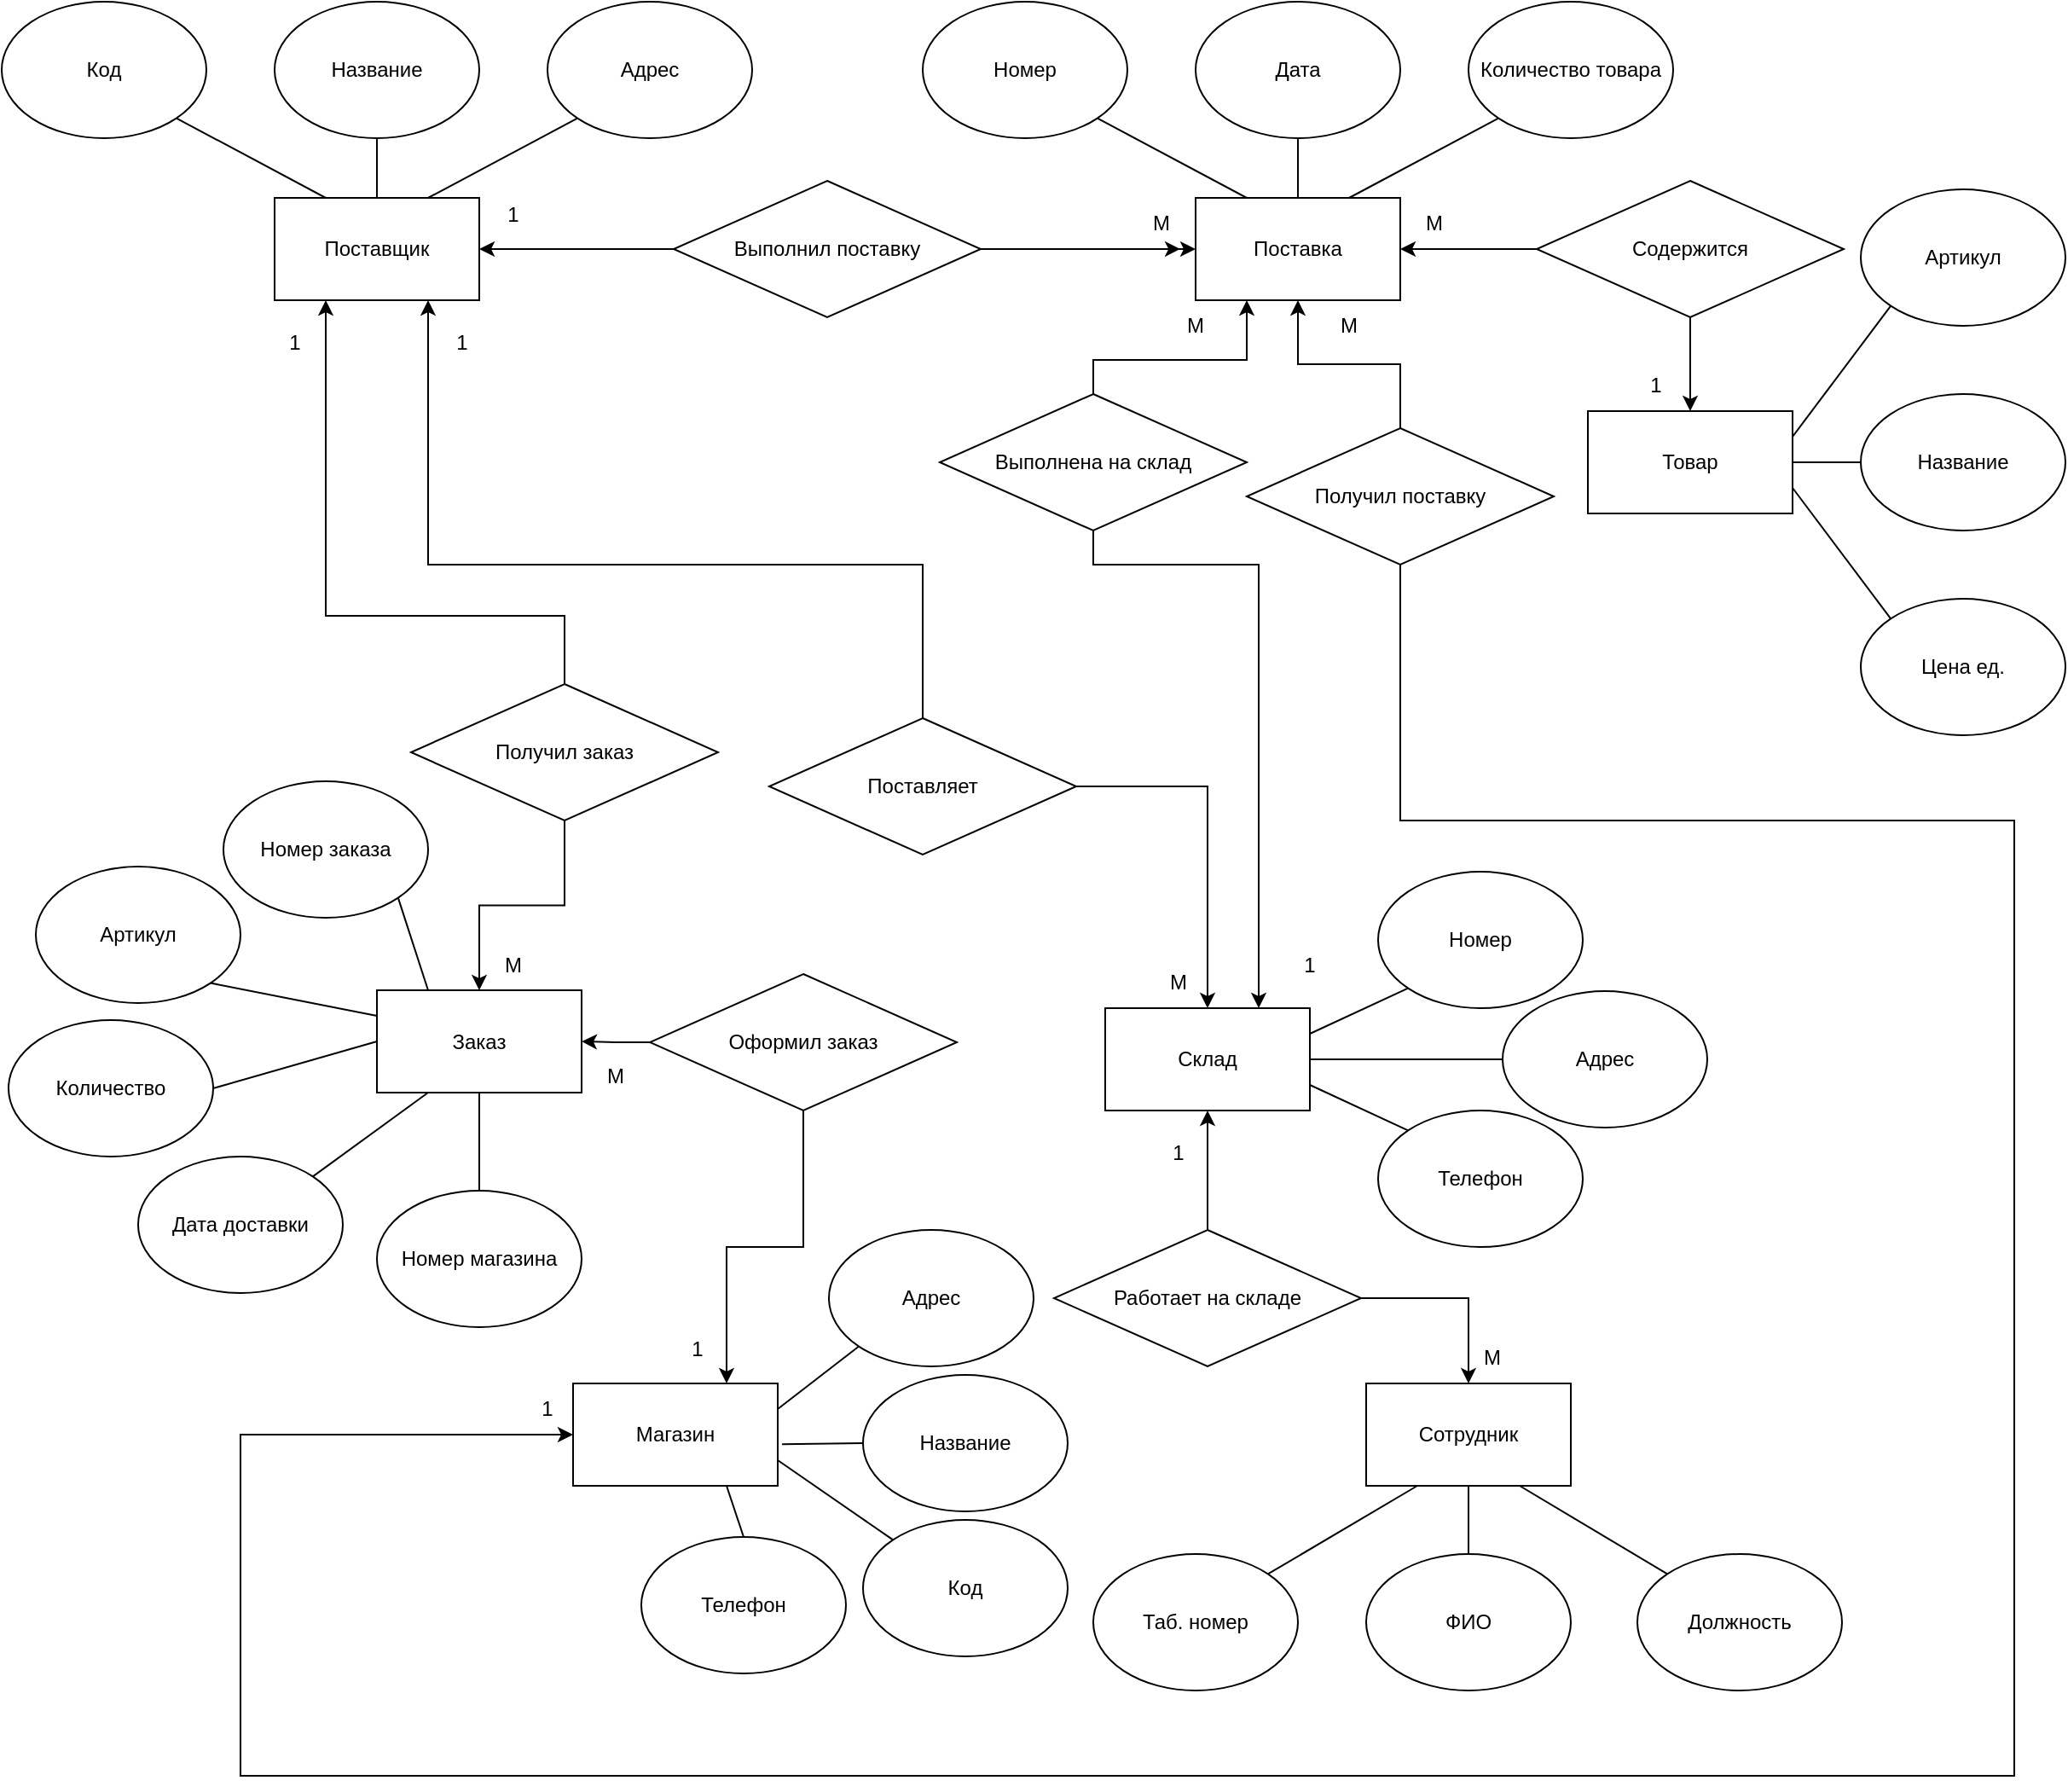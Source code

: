 <mxfile version="15.6.5" type="github">
  <diagram id="pQ924asUckL354suc2qv" name="Page-1">
    <mxGraphModel dx="193" dy="159" grid="1" gridSize="10" guides="1" tooltips="1" connect="1" arrows="1" fold="1" page="1" pageScale="1" pageWidth="1654" pageHeight="1169" math="0" shadow="0">
      <root>
        <mxCell id="0" />
        <mxCell id="1" parent="0" />
        <mxCell id="_1jqZx963ddc79pBxcca-47" style="edgeStyle=orthogonalEdgeStyle;rounded=0;orthogonalLoop=1;jettySize=auto;html=1;entryX=1;entryY=0.5;entryDx=0;entryDy=0;" edge="1" parent="1" source="_1jqZx963ddc79pBxcca-40" target="_1jqZx963ddc79pBxcca-1">
          <mxGeometry relative="1" as="geometry" />
        </mxCell>
        <mxCell id="_1jqZx963ddc79pBxcca-48" style="edgeStyle=orthogonalEdgeStyle;rounded=0;orthogonalLoop=1;jettySize=auto;html=1;entryX=0;entryY=0.5;entryDx=0;entryDy=0;" edge="1" parent="1" source="_1jqZx963ddc79pBxcca-40" target="_1jqZx963ddc79pBxcca-12">
          <mxGeometry relative="1" as="geometry" />
        </mxCell>
        <mxCell id="_1jqZx963ddc79pBxcca-40" value="Выполнил поставку" style="rhombus;whiteSpace=wrap;html=1;" vertex="1" parent="1">
          <mxGeometry x="414" y="195" width="180" height="80" as="geometry" />
        </mxCell>
        <mxCell id="_1jqZx963ddc79pBxcca-56" value="" style="group" vertex="1" connectable="0" parent="1">
          <mxGeometry x="507" y="550" width="320" height="340" as="geometry" />
        </mxCell>
        <mxCell id="_1jqZx963ddc79pBxcca-17" value="Склад" style="rounded=0;whiteSpace=wrap;html=1;" vertex="1" parent="_1jqZx963ddc79pBxcca-56">
          <mxGeometry x="160" y="130" width="120" height="60" as="geometry" />
        </mxCell>
        <mxCell id="_1jqZx963ddc79pBxcca-138" value="Работает на складе" style="rhombus;whiteSpace=wrap;html=1;" vertex="1" parent="_1jqZx963ddc79pBxcca-56">
          <mxGeometry x="130" y="260" width="180" height="80" as="geometry" />
        </mxCell>
        <mxCell id="_1jqZx963ddc79pBxcca-140" style="edgeStyle=orthogonalEdgeStyle;rounded=0;orthogonalLoop=1;jettySize=auto;html=1;entryX=0.5;entryY=1;entryDx=0;entryDy=0;" edge="1" parent="_1jqZx963ddc79pBxcca-56" source="_1jqZx963ddc79pBxcca-138" target="_1jqZx963ddc79pBxcca-17">
          <mxGeometry relative="1" as="geometry" />
        </mxCell>
        <mxCell id="_1jqZx963ddc79pBxcca-158" value="М" style="text;html=1;strokeColor=none;fillColor=none;align=center;verticalAlign=middle;whiteSpace=wrap;rounded=0;shadow=1;" vertex="1" parent="_1jqZx963ddc79pBxcca-56">
          <mxGeometry x="173" y="100" width="60" height="30" as="geometry" />
        </mxCell>
        <mxCell id="_1jqZx963ddc79pBxcca-164" value="1" style="text;html=1;strokeColor=none;fillColor=none;align=center;verticalAlign=middle;whiteSpace=wrap;rounded=0;shadow=1;" vertex="1" parent="_1jqZx963ddc79pBxcca-56">
          <mxGeometry x="250" y="90" width="60" height="30" as="geometry" />
        </mxCell>
        <mxCell id="_1jqZx963ddc79pBxcca-57" value="Поставляет" style="rhombus;whiteSpace=wrap;html=1;" vertex="1" parent="_1jqZx963ddc79pBxcca-56">
          <mxGeometry x="-37" y="-40" width="180" height="80" as="geometry" />
        </mxCell>
        <mxCell id="_1jqZx963ddc79pBxcca-60" style="edgeStyle=orthogonalEdgeStyle;rounded=0;orthogonalLoop=1;jettySize=auto;html=1;entryX=0.5;entryY=0;entryDx=0;entryDy=0;" edge="1" parent="_1jqZx963ddc79pBxcca-56" source="_1jqZx963ddc79pBxcca-57" target="_1jqZx963ddc79pBxcca-17">
          <mxGeometry relative="1" as="geometry" />
        </mxCell>
        <mxCell id="_1jqZx963ddc79pBxcca-169" value="1" style="text;html=1;strokeColor=none;fillColor=none;align=center;verticalAlign=middle;whiteSpace=wrap;rounded=0;shadow=1;" vertex="1" parent="_1jqZx963ddc79pBxcca-56">
          <mxGeometry x="173" y="200" width="60" height="30" as="geometry" />
        </mxCell>
        <mxCell id="_1jqZx963ddc79pBxcca-142" value="Оформил заказ" style="rhombus;whiteSpace=wrap;html=1;" vertex="1" parent="_1jqZx963ddc79pBxcca-56">
          <mxGeometry x="-107" y="110" width="180" height="80" as="geometry" />
        </mxCell>
        <mxCell id="_1jqZx963ddc79pBxcca-147" style="edgeStyle=orthogonalEdgeStyle;rounded=0;orthogonalLoop=1;jettySize=auto;html=1;entryX=0.75;entryY=1;entryDx=0;entryDy=0;exitX=0.5;exitY=0;exitDx=0;exitDy=0;" edge="1" parent="1" source="_1jqZx963ddc79pBxcca-57" target="_1jqZx963ddc79pBxcca-1">
          <mxGeometry relative="1" as="geometry">
            <Array as="points">
              <mxPoint x="560" y="420" />
              <mxPoint x="270" y="420" />
            </Array>
          </mxGeometry>
        </mxCell>
        <mxCell id="_1jqZx963ddc79pBxcca-68" style="edgeStyle=orthogonalEdgeStyle;rounded=0;orthogonalLoop=1;jettySize=auto;html=1;entryX=0.5;entryY=0;entryDx=0;entryDy=0;" edge="1" parent="1" source="_1jqZx963ddc79pBxcca-67" target="_1jqZx963ddc79pBxcca-20">
          <mxGeometry relative="1" as="geometry" />
        </mxCell>
        <mxCell id="_1jqZx963ddc79pBxcca-146" style="edgeStyle=orthogonalEdgeStyle;rounded=0;orthogonalLoop=1;jettySize=auto;html=1;entryX=0.25;entryY=1;entryDx=0;entryDy=0;" edge="1" parent="1" source="_1jqZx963ddc79pBxcca-67" target="_1jqZx963ddc79pBxcca-1">
          <mxGeometry relative="1" as="geometry">
            <Array as="points">
              <mxPoint x="350" y="450" />
              <mxPoint x="210" y="450" />
            </Array>
          </mxGeometry>
        </mxCell>
        <mxCell id="_1jqZx963ddc79pBxcca-67" value="Получил заказ" style="rhombus;whiteSpace=wrap;html=1;" vertex="1" parent="1">
          <mxGeometry x="260" y="490" width="180" height="80" as="geometry" />
        </mxCell>
        <mxCell id="_1jqZx963ddc79pBxcca-70" value="" style="group" vertex="1" connectable="0" parent="1">
          <mxGeometry x="560" y="90" width="440" height="175" as="geometry" />
        </mxCell>
        <mxCell id="_1jqZx963ddc79pBxcca-12" value="Поставка" style="rounded=0;whiteSpace=wrap;html=1;" vertex="1" parent="_1jqZx963ddc79pBxcca-70">
          <mxGeometry x="160" y="115" width="120" height="60" as="geometry" />
        </mxCell>
        <mxCell id="_1jqZx963ddc79pBxcca-13" value="Номер" style="ellipse;whiteSpace=wrap;html=1;" vertex="1" parent="_1jqZx963ddc79pBxcca-70">
          <mxGeometry width="120" height="80" as="geometry" />
        </mxCell>
        <mxCell id="_1jqZx963ddc79pBxcca-14" value="Дата" style="ellipse;whiteSpace=wrap;html=1;" vertex="1" parent="_1jqZx963ddc79pBxcca-70">
          <mxGeometry x="160" width="120" height="80" as="geometry" />
        </mxCell>
        <mxCell id="_1jqZx963ddc79pBxcca-15" value="Количество товара" style="ellipse;whiteSpace=wrap;html=1;" vertex="1" parent="_1jqZx963ddc79pBxcca-70">
          <mxGeometry x="320" width="120" height="80" as="geometry" />
        </mxCell>
        <mxCell id="_1jqZx963ddc79pBxcca-44" value="" style="endArrow=none;html=1;rounded=0;entryX=1;entryY=1;entryDx=0;entryDy=0;exitX=0.25;exitY=0;exitDx=0;exitDy=0;" edge="1" parent="_1jqZx963ddc79pBxcca-70" source="_1jqZx963ddc79pBxcca-12" target="_1jqZx963ddc79pBxcca-13">
          <mxGeometry width="50" height="50" relative="1" as="geometry">
            <mxPoint x="-10" y="200" as="sourcePoint" />
            <mxPoint x="40" y="150" as="targetPoint" />
          </mxGeometry>
        </mxCell>
        <mxCell id="_1jqZx963ddc79pBxcca-45" value="" style="endArrow=none;html=1;rounded=0;entryX=0;entryY=1;entryDx=0;entryDy=0;exitX=0.75;exitY=0;exitDx=0;exitDy=0;" edge="1" parent="_1jqZx963ddc79pBxcca-70" source="_1jqZx963ddc79pBxcca-12" target="_1jqZx963ddc79pBxcca-15">
          <mxGeometry width="50" height="50" relative="1" as="geometry">
            <mxPoint x="240" y="290" as="sourcePoint" />
            <mxPoint x="290" y="240" as="targetPoint" />
          </mxGeometry>
        </mxCell>
        <mxCell id="_1jqZx963ddc79pBxcca-46" value="" style="endArrow=none;html=1;rounded=0;entryX=0.5;entryY=1;entryDx=0;entryDy=0;exitX=0.5;exitY=0;exitDx=0;exitDy=0;" edge="1" parent="_1jqZx963ddc79pBxcca-70" source="_1jqZx963ddc79pBxcca-12" target="_1jqZx963ddc79pBxcca-14">
          <mxGeometry width="50" height="50" relative="1" as="geometry">
            <mxPoint x="110" y="220" as="sourcePoint" />
            <mxPoint x="160" y="170" as="targetPoint" />
          </mxGeometry>
        </mxCell>
        <mxCell id="_1jqZx963ddc79pBxcca-154" value="М" style="text;html=1;strokeColor=none;fillColor=none;align=center;verticalAlign=middle;whiteSpace=wrap;rounded=0;shadow=1;" vertex="1" parent="_1jqZx963ddc79pBxcca-70">
          <mxGeometry x="110" y="115" width="60" height="30" as="geometry" />
        </mxCell>
        <mxCell id="_1jqZx963ddc79pBxcca-162" value="М" style="text;html=1;strokeColor=none;fillColor=none;align=center;verticalAlign=middle;whiteSpace=wrap;rounded=0;shadow=1;" vertex="1" parent="_1jqZx963ddc79pBxcca-70">
          <mxGeometry x="270" y="115" width="60" height="30" as="geometry" />
        </mxCell>
        <mxCell id="_1jqZx963ddc79pBxcca-71" value="" style="group" vertex="1" connectable="0" parent="1">
          <mxGeometry x="20" y="90" width="440" height="175" as="geometry" />
        </mxCell>
        <mxCell id="_1jqZx963ddc79pBxcca-1" value="Поставщик" style="rounded=0;whiteSpace=wrap;html=1;" vertex="1" parent="_1jqZx963ddc79pBxcca-71">
          <mxGeometry x="160" y="115" width="120" height="60" as="geometry" />
        </mxCell>
        <mxCell id="_1jqZx963ddc79pBxcca-2" value="Код" style="ellipse;whiteSpace=wrap;html=1;" vertex="1" parent="_1jqZx963ddc79pBxcca-71">
          <mxGeometry width="120" height="80" as="geometry" />
        </mxCell>
        <mxCell id="_1jqZx963ddc79pBxcca-3" value="Название&lt;span style=&quot;color: rgba(0 , 0 , 0 , 0) ; font-family: monospace ; font-size: 0px&quot;&gt;%3CmxGraphModel%3E%3Croot%3E%3CmxCell%20id%3D%220%22%2F%3E%3CmxCell%20id%3D%221%22%20parent%3D%220%22%2F%3E%3CmxCell%20id%3D%222%22%20value%3D%22%D0%9A%D0%BE%D0%B4%22%20style%3D%22ellipse%3BwhiteSpace%3Dwrap%3Bhtml%3D1%3B%22%20vertex%3D%221%22%20parent%3D%221%22%3E%3CmxGeometry%20x%3D%22120%22%20y%3D%22110%22%20width%3D%22120%22%20height%3D%2280%22%20as%3D%22geometry%22%2F%3E%3C%2FmxCell%3E%3C%2Froot%3E%3C%2FmxGraphModel%3E&lt;/span&gt;" style="ellipse;whiteSpace=wrap;html=1;" vertex="1" parent="_1jqZx963ddc79pBxcca-71">
          <mxGeometry x="160" width="120" height="80" as="geometry" />
        </mxCell>
        <mxCell id="_1jqZx963ddc79pBxcca-4" value="Адрес" style="ellipse;whiteSpace=wrap;html=1;" vertex="1" parent="_1jqZx963ddc79pBxcca-71">
          <mxGeometry x="320" width="120" height="80" as="geometry" />
        </mxCell>
        <mxCell id="_1jqZx963ddc79pBxcca-41" value="" style="endArrow=none;html=1;rounded=0;exitX=1;exitY=1;exitDx=0;exitDy=0;entryX=0.25;entryY=0;entryDx=0;entryDy=0;" edge="1" parent="_1jqZx963ddc79pBxcca-71" source="_1jqZx963ddc79pBxcca-2" target="_1jqZx963ddc79pBxcca-1">
          <mxGeometry width="50" height="50" relative="1" as="geometry">
            <mxPoint x="140" y="220" as="sourcePoint" />
            <mxPoint x="190" y="170" as="targetPoint" />
          </mxGeometry>
        </mxCell>
        <mxCell id="_1jqZx963ddc79pBxcca-42" value="" style="endArrow=none;html=1;rounded=0;entryX=0;entryY=1;entryDx=0;entryDy=0;exitX=0.75;exitY=0;exitDx=0;exitDy=0;" edge="1" parent="_1jqZx963ddc79pBxcca-71" source="_1jqZx963ddc79pBxcca-1" target="_1jqZx963ddc79pBxcca-4">
          <mxGeometry width="50" height="50" relative="1" as="geometry">
            <mxPoint x="280" y="120" as="sourcePoint" />
            <mxPoint x="390" y="210" as="targetPoint" />
          </mxGeometry>
        </mxCell>
        <mxCell id="_1jqZx963ddc79pBxcca-43" value="" style="endArrow=none;html=1;rounded=0;entryX=0.5;entryY=1;entryDx=0;entryDy=0;exitX=0.5;exitY=0;exitDx=0;exitDy=0;" edge="1" parent="_1jqZx963ddc79pBxcca-71" source="_1jqZx963ddc79pBxcca-1" target="_1jqZx963ddc79pBxcca-3">
          <mxGeometry width="50" height="50" relative="1" as="geometry">
            <mxPoint x="150" y="270" as="sourcePoint" />
            <mxPoint x="200" y="220" as="targetPoint" />
          </mxGeometry>
        </mxCell>
        <mxCell id="_1jqZx963ddc79pBxcca-153" value="1" style="text;html=1;strokeColor=none;fillColor=none;align=center;verticalAlign=middle;whiteSpace=wrap;rounded=0;shadow=1;" vertex="1" parent="_1jqZx963ddc79pBxcca-71">
          <mxGeometry x="270" y="110" width="60" height="30" as="geometry" />
        </mxCell>
        <mxCell id="_1jqZx963ddc79pBxcca-76" value="" style="group" vertex="1" connectable="0" parent="1">
          <mxGeometry x="950" y="200" width="280" height="320" as="geometry" />
        </mxCell>
        <mxCell id="_1jqZx963ddc79pBxcca-7" value="Товар" style="rounded=0;whiteSpace=wrap;html=1;" vertex="1" parent="_1jqZx963ddc79pBxcca-76">
          <mxGeometry y="130" width="120" height="60" as="geometry" />
        </mxCell>
        <mxCell id="_1jqZx963ddc79pBxcca-8" value="Артикул" style="ellipse;whiteSpace=wrap;html=1;" vertex="1" parent="_1jqZx963ddc79pBxcca-76">
          <mxGeometry x="160" width="120" height="80" as="geometry" />
        </mxCell>
        <mxCell id="_1jqZx963ddc79pBxcca-9" value="Название" style="ellipse;whiteSpace=wrap;html=1;" vertex="1" parent="_1jqZx963ddc79pBxcca-76">
          <mxGeometry x="160" y="120" width="120" height="80" as="geometry" />
        </mxCell>
        <mxCell id="_1jqZx963ddc79pBxcca-10" value="Цена ед." style="ellipse;whiteSpace=wrap;html=1;" vertex="1" parent="_1jqZx963ddc79pBxcca-76">
          <mxGeometry x="160" y="240" width="120" height="80" as="geometry" />
        </mxCell>
        <mxCell id="_1jqZx963ddc79pBxcca-73" value="" style="endArrow=none;html=1;rounded=0;entryX=0;entryY=1;entryDx=0;entryDy=0;exitX=1;exitY=0.25;exitDx=0;exitDy=0;" edge="1" parent="_1jqZx963ddc79pBxcca-76" source="_1jqZx963ddc79pBxcca-7" target="_1jqZx963ddc79pBxcca-8">
          <mxGeometry width="50" height="50" relative="1" as="geometry">
            <mxPoint x="-60" y="310" as="sourcePoint" />
            <mxPoint x="-10" y="260" as="targetPoint" />
          </mxGeometry>
        </mxCell>
        <mxCell id="_1jqZx963ddc79pBxcca-74" value="" style="endArrow=none;html=1;rounded=0;entryX=0;entryY=0.5;entryDx=0;entryDy=0;exitX=1;exitY=0.5;exitDx=0;exitDy=0;" edge="1" parent="_1jqZx963ddc79pBxcca-76" source="_1jqZx963ddc79pBxcca-7" target="_1jqZx963ddc79pBxcca-9">
          <mxGeometry width="50" height="50" relative="1" as="geometry">
            <mxPoint x="10" y="330" as="sourcePoint" />
            <mxPoint x="60" y="280" as="targetPoint" />
          </mxGeometry>
        </mxCell>
        <mxCell id="_1jqZx963ddc79pBxcca-75" value="" style="endArrow=none;html=1;rounded=0;entryX=0;entryY=0;entryDx=0;entryDy=0;exitX=1;exitY=0.75;exitDx=0;exitDy=0;" edge="1" parent="_1jqZx963ddc79pBxcca-76" source="_1jqZx963ddc79pBxcca-7" target="_1jqZx963ddc79pBxcca-10">
          <mxGeometry width="50" height="50" relative="1" as="geometry">
            <mxPoint x="-80" y="360" as="sourcePoint" />
            <mxPoint x="-30" y="310" as="targetPoint" />
          </mxGeometry>
        </mxCell>
        <mxCell id="_1jqZx963ddc79pBxcca-77" value="Содержится" style="rhombus;whiteSpace=wrap;html=1;" vertex="1" parent="_1jqZx963ddc79pBxcca-76">
          <mxGeometry x="-30" y="-5" width="180" height="80" as="geometry" />
        </mxCell>
        <mxCell id="_1jqZx963ddc79pBxcca-79" style="edgeStyle=orthogonalEdgeStyle;rounded=0;orthogonalLoop=1;jettySize=auto;html=1;entryX=0.5;entryY=0;entryDx=0;entryDy=0;" edge="1" parent="_1jqZx963ddc79pBxcca-76" source="_1jqZx963ddc79pBxcca-77" target="_1jqZx963ddc79pBxcca-7">
          <mxGeometry relative="1" as="geometry" />
        </mxCell>
        <mxCell id="_1jqZx963ddc79pBxcca-163" value="1" style="text;html=1;strokeColor=none;fillColor=none;align=center;verticalAlign=middle;whiteSpace=wrap;rounded=0;shadow=1;" vertex="1" parent="_1jqZx963ddc79pBxcca-76">
          <mxGeometry x="10" y="100" width="60" height="30" as="geometry" />
        </mxCell>
        <mxCell id="_1jqZx963ddc79pBxcca-78" style="edgeStyle=orthogonalEdgeStyle;rounded=0;orthogonalLoop=1;jettySize=auto;html=1;entryX=1;entryY=0.5;entryDx=0;entryDy=0;" edge="1" parent="1" source="_1jqZx963ddc79pBxcca-77" target="_1jqZx963ddc79pBxcca-12">
          <mxGeometry relative="1" as="geometry">
            <mxPoint x="910" y="200" as="targetPoint" />
          </mxGeometry>
        </mxCell>
        <mxCell id="_1jqZx963ddc79pBxcca-81" style="edgeStyle=orthogonalEdgeStyle;rounded=0;orthogonalLoop=1;jettySize=auto;html=1;entryX=0.25;entryY=1;entryDx=0;entryDy=0;" edge="1" parent="1" source="_1jqZx963ddc79pBxcca-80" target="_1jqZx963ddc79pBxcca-12">
          <mxGeometry relative="1" as="geometry">
            <Array as="points">
              <mxPoint x="660" y="300" />
              <mxPoint x="750" y="300" />
            </Array>
          </mxGeometry>
        </mxCell>
        <mxCell id="_1jqZx963ddc79pBxcca-82" style="edgeStyle=orthogonalEdgeStyle;rounded=0;orthogonalLoop=1;jettySize=auto;html=1;entryX=0.75;entryY=0;entryDx=0;entryDy=0;" edge="1" parent="1" source="_1jqZx963ddc79pBxcca-80" target="_1jqZx963ddc79pBxcca-17">
          <mxGeometry relative="1" as="geometry">
            <Array as="points">
              <mxPoint x="660" y="420" />
              <mxPoint x="757" y="420" />
            </Array>
          </mxGeometry>
        </mxCell>
        <mxCell id="_1jqZx963ddc79pBxcca-80" value="Выполнена на склад" style="rhombus;whiteSpace=wrap;html=1;" vertex="1" parent="1">
          <mxGeometry x="570" y="320" width="180" height="80" as="geometry" />
        </mxCell>
        <mxCell id="_1jqZx963ddc79pBxcca-130" value="" style="group" vertex="1" connectable="0" parent="1">
          <mxGeometry x="355" y="810" width="290" height="260" as="geometry" />
        </mxCell>
        <mxCell id="_1jqZx963ddc79pBxcca-18" value="Магазин" style="rounded=0;whiteSpace=wrap;html=1;" vertex="1" parent="_1jqZx963ddc79pBxcca-130">
          <mxGeometry y="90" width="120" height="60" as="geometry" />
        </mxCell>
        <mxCell id="_1jqZx963ddc79pBxcca-31" value="Код" style="ellipse;whiteSpace=wrap;html=1;" vertex="1" parent="_1jqZx963ddc79pBxcca-130">
          <mxGeometry x="170" y="170" width="120" height="80" as="geometry" />
        </mxCell>
        <mxCell id="_1jqZx963ddc79pBxcca-32" value="Название" style="ellipse;whiteSpace=wrap;html=1;" vertex="1" parent="_1jqZx963ddc79pBxcca-130">
          <mxGeometry x="170" y="85" width="120" height="80" as="geometry" />
        </mxCell>
        <mxCell id="_1jqZx963ddc79pBxcca-33" value="Адрес" style="ellipse;whiteSpace=wrap;html=1;" vertex="1" parent="_1jqZx963ddc79pBxcca-130">
          <mxGeometry x="150" width="120" height="80" as="geometry" />
        </mxCell>
        <mxCell id="_1jqZx963ddc79pBxcca-34" value="Телефон" style="ellipse;whiteSpace=wrap;html=1;" vertex="1" parent="_1jqZx963ddc79pBxcca-130">
          <mxGeometry x="40" y="180" width="120" height="80" as="geometry" />
        </mxCell>
        <mxCell id="_1jqZx963ddc79pBxcca-126" value="" style="endArrow=none;html=1;rounded=0;curved=1;entryX=0.75;entryY=1;entryDx=0;entryDy=0;exitX=0.5;exitY=0;exitDx=0;exitDy=0;" edge="1" parent="_1jqZx963ddc79pBxcca-130" source="_1jqZx963ddc79pBxcca-34" target="_1jqZx963ddc79pBxcca-18">
          <mxGeometry width="50" height="50" relative="1" as="geometry">
            <mxPoint x="-130" y="170" as="sourcePoint" />
            <mxPoint x="-80" y="120" as="targetPoint" />
          </mxGeometry>
        </mxCell>
        <mxCell id="_1jqZx963ddc79pBxcca-127" value="" style="endArrow=none;html=1;rounded=0;curved=1;exitX=1;exitY=0.75;exitDx=0;exitDy=0;entryX=0;entryY=0;entryDx=0;entryDy=0;" edge="1" parent="_1jqZx963ddc79pBxcca-130" source="_1jqZx963ddc79pBxcca-18" target="_1jqZx963ddc79pBxcca-31">
          <mxGeometry width="50" height="50" relative="1" as="geometry">
            <mxPoint x="80" y="120" as="sourcePoint" />
            <mxPoint x="130" y="70" as="targetPoint" />
          </mxGeometry>
        </mxCell>
        <mxCell id="_1jqZx963ddc79pBxcca-128" value="" style="endArrow=none;html=1;rounded=0;curved=1;entryX=0;entryY=0.5;entryDx=0;entryDy=0;exitX=1.021;exitY=0.594;exitDx=0;exitDy=0;exitPerimeter=0;" edge="1" parent="_1jqZx963ddc79pBxcca-130" source="_1jqZx963ddc79pBxcca-18" target="_1jqZx963ddc79pBxcca-32">
          <mxGeometry width="50" height="50" relative="1" as="geometry">
            <mxPoint x="-180" y="200" as="sourcePoint" />
            <mxPoint x="-130" y="150" as="targetPoint" />
          </mxGeometry>
        </mxCell>
        <mxCell id="_1jqZx963ddc79pBxcca-129" value="" style="endArrow=none;html=1;rounded=0;curved=1;entryX=0;entryY=1;entryDx=0;entryDy=0;exitX=1;exitY=0.25;exitDx=0;exitDy=0;" edge="1" parent="_1jqZx963ddc79pBxcca-130" source="_1jqZx963ddc79pBxcca-18" target="_1jqZx963ddc79pBxcca-33">
          <mxGeometry width="50" height="50" relative="1" as="geometry">
            <mxPoint x="-140" y="210" as="sourcePoint" />
            <mxPoint x="-90" y="160" as="targetPoint" />
          </mxGeometry>
        </mxCell>
        <mxCell id="_1jqZx963ddc79pBxcca-172" value="1" style="text;html=1;strokeColor=none;fillColor=none;align=center;verticalAlign=middle;whiteSpace=wrap;rounded=0;shadow=1;" vertex="1" parent="_1jqZx963ddc79pBxcca-130">
          <mxGeometry x="43" y="55" width="60" height="30" as="geometry" />
        </mxCell>
        <mxCell id="_1jqZx963ddc79pBxcca-132" style="edgeStyle=orthogonalEdgeStyle;rounded=0;orthogonalLoop=1;jettySize=auto;html=1;entryX=0.5;entryY=1;entryDx=0;entryDy=0;" edge="1" parent="1" source="_1jqZx963ddc79pBxcca-131" target="_1jqZx963ddc79pBxcca-12">
          <mxGeometry relative="1" as="geometry" />
        </mxCell>
        <mxCell id="_1jqZx963ddc79pBxcca-151" style="edgeStyle=orthogonalEdgeStyle;rounded=0;orthogonalLoop=1;jettySize=auto;html=1;entryX=0;entryY=0.5;entryDx=0;entryDy=0;exitX=0.5;exitY=1;exitDx=0;exitDy=0;" edge="1" parent="1" source="_1jqZx963ddc79pBxcca-131" target="_1jqZx963ddc79pBxcca-18">
          <mxGeometry relative="1" as="geometry">
            <Array as="points">
              <mxPoint x="840" y="570" />
              <mxPoint x="1200" y="570" />
              <mxPoint x="1200" y="1130" />
              <mxPoint x="160" y="1130" />
              <mxPoint x="160" y="930" />
            </Array>
          </mxGeometry>
        </mxCell>
        <mxCell id="_1jqZx963ddc79pBxcca-131" value="Получил поставку" style="rhombus;whiteSpace=wrap;html=1;" vertex="1" parent="1">
          <mxGeometry x="750" y="340" width="180" height="80" as="geometry" />
        </mxCell>
        <mxCell id="_1jqZx963ddc79pBxcca-137" value="" style="group" vertex="1" connectable="0" parent="1">
          <mxGeometry x="660" y="900" width="439" height="180" as="geometry" />
        </mxCell>
        <mxCell id="_1jqZx963ddc79pBxcca-19" value="Сотрудник" style="rounded=0;whiteSpace=wrap;html=1;" vertex="1" parent="_1jqZx963ddc79pBxcca-137">
          <mxGeometry x="160" width="120" height="60" as="geometry" />
        </mxCell>
        <mxCell id="_1jqZx963ddc79pBxcca-27" value="Таб. номер" style="ellipse;whiteSpace=wrap;html=1;" vertex="1" parent="_1jqZx963ddc79pBxcca-137">
          <mxGeometry y="100" width="120" height="80" as="geometry" />
        </mxCell>
        <mxCell id="_1jqZx963ddc79pBxcca-28" value="ФИО" style="ellipse;whiteSpace=wrap;html=1;" vertex="1" parent="_1jqZx963ddc79pBxcca-137">
          <mxGeometry x="160" y="100" width="120" height="80" as="geometry" />
        </mxCell>
        <mxCell id="_1jqZx963ddc79pBxcca-29" value="Должность" style="ellipse;whiteSpace=wrap;html=1;" vertex="1" parent="_1jqZx963ddc79pBxcca-137">
          <mxGeometry x="319" y="100" width="120" height="80" as="geometry" />
        </mxCell>
        <mxCell id="_1jqZx963ddc79pBxcca-134" value="" style="endArrow=none;html=1;rounded=0;entryX=0.25;entryY=1;entryDx=0;entryDy=0;exitX=1;exitY=0;exitDx=0;exitDy=0;" edge="1" parent="_1jqZx963ddc79pBxcca-137" source="_1jqZx963ddc79pBxcca-27" target="_1jqZx963ddc79pBxcca-19">
          <mxGeometry width="50" height="50" relative="1" as="geometry">
            <mxPoint x="40" y="50" as="sourcePoint" />
            <mxPoint x="90" as="targetPoint" />
          </mxGeometry>
        </mxCell>
        <mxCell id="_1jqZx963ddc79pBxcca-135" value="" style="endArrow=none;html=1;rounded=0;entryX=0.5;entryY=1;entryDx=0;entryDy=0;exitX=0.5;exitY=0;exitDx=0;exitDy=0;" edge="1" parent="_1jqZx963ddc79pBxcca-137" source="_1jqZx963ddc79pBxcca-28" target="_1jqZx963ddc79pBxcca-19">
          <mxGeometry width="50" height="50" relative="1" as="geometry">
            <mxPoint x="90" y="310" as="sourcePoint" />
            <mxPoint x="140" y="260" as="targetPoint" />
          </mxGeometry>
        </mxCell>
        <mxCell id="_1jqZx963ddc79pBxcca-136" value="" style="endArrow=none;html=1;rounded=0;entryX=0.75;entryY=1;entryDx=0;entryDy=0;exitX=0;exitY=0;exitDx=0;exitDy=0;" edge="1" parent="_1jqZx963ddc79pBxcca-137" source="_1jqZx963ddc79pBxcca-29" target="_1jqZx963ddc79pBxcca-19">
          <mxGeometry width="50" height="50" relative="1" as="geometry">
            <mxPoint x="220" y="290" as="sourcePoint" />
            <mxPoint x="270" y="240" as="targetPoint" />
          </mxGeometry>
        </mxCell>
        <mxCell id="_1jqZx963ddc79pBxcca-141" style="edgeStyle=orthogonalEdgeStyle;rounded=0;orthogonalLoop=1;jettySize=auto;html=1;entryX=0.5;entryY=0;entryDx=0;entryDy=0;" edge="1" parent="1" source="_1jqZx963ddc79pBxcca-138" target="_1jqZx963ddc79pBxcca-19">
          <mxGeometry relative="1" as="geometry" />
        </mxCell>
        <mxCell id="_1jqZx963ddc79pBxcca-148" style="edgeStyle=orthogonalEdgeStyle;rounded=0;orthogonalLoop=1;jettySize=auto;html=1;entryX=1;entryY=0.5;entryDx=0;entryDy=0;" edge="1" parent="1" source="_1jqZx963ddc79pBxcca-142" target="_1jqZx963ddc79pBxcca-20">
          <mxGeometry relative="1" as="geometry" />
        </mxCell>
        <mxCell id="_1jqZx963ddc79pBxcca-149" style="edgeStyle=orthogonalEdgeStyle;rounded=0;orthogonalLoop=1;jettySize=auto;html=1;entryX=0.75;entryY=0;entryDx=0;entryDy=0;" edge="1" parent="1" source="_1jqZx963ddc79pBxcca-142" target="_1jqZx963ddc79pBxcca-18">
          <mxGeometry relative="1" as="geometry" />
        </mxCell>
        <mxCell id="_1jqZx963ddc79pBxcca-145" value="" style="group" vertex="1" connectable="0" parent="1">
          <mxGeometry x="24" y="547" width="336" height="320" as="geometry" />
        </mxCell>
        <mxCell id="_1jqZx963ddc79pBxcca-20" value="Заказ" style="rounded=0;whiteSpace=wrap;html=1;" vertex="1" parent="_1jqZx963ddc79pBxcca-145">
          <mxGeometry x="216" y="122.5" width="120" height="60" as="geometry" />
        </mxCell>
        <mxCell id="_1jqZx963ddc79pBxcca-21" value="Артикул" style="ellipse;whiteSpace=wrap;html=1;" vertex="1" parent="_1jqZx963ddc79pBxcca-145">
          <mxGeometry x="16" y="50" width="120" height="80" as="geometry" />
        </mxCell>
        <mxCell id="_1jqZx963ddc79pBxcca-22" value="Номер заказа" style="ellipse;whiteSpace=wrap;html=1;" vertex="1" parent="_1jqZx963ddc79pBxcca-145">
          <mxGeometry x="126" width="120" height="80" as="geometry" />
        </mxCell>
        <mxCell id="_1jqZx963ddc79pBxcca-23" value="Количество" style="ellipse;whiteSpace=wrap;html=1;" vertex="1" parent="_1jqZx963ddc79pBxcca-145">
          <mxGeometry y="140" width="120" height="80" as="geometry" />
        </mxCell>
        <mxCell id="_1jqZx963ddc79pBxcca-24" value="Номер магазина" style="ellipse;whiteSpace=wrap;html=1;" vertex="1" parent="_1jqZx963ddc79pBxcca-145">
          <mxGeometry x="216" y="240" width="120" height="80" as="geometry" />
        </mxCell>
        <mxCell id="_1jqZx963ddc79pBxcca-25" value="Дата доставки" style="ellipse;whiteSpace=wrap;html=1;" vertex="1" parent="_1jqZx963ddc79pBxcca-145">
          <mxGeometry x="76" y="220" width="120" height="80" as="geometry" />
        </mxCell>
        <mxCell id="_1jqZx963ddc79pBxcca-62" value="" style="endArrow=none;html=1;rounded=0;entryX=1;entryY=1;entryDx=0;entryDy=0;exitX=0;exitY=0.25;exitDx=0;exitDy=0;" edge="1" parent="_1jqZx963ddc79pBxcca-145" source="_1jqZx963ddc79pBxcca-20" target="_1jqZx963ddc79pBxcca-21">
          <mxGeometry x="216" y="-7.5" width="50" height="50" as="geometry">
            <mxPoint x="76" y="302.5" as="sourcePoint" />
            <mxPoint x="126" y="252.5" as="targetPoint" />
          </mxGeometry>
        </mxCell>
        <mxCell id="_1jqZx963ddc79pBxcca-63" value="" style="endArrow=none;html=1;rounded=0;entryX=1;entryY=0.5;entryDx=0;entryDy=0;exitX=0;exitY=0.5;exitDx=0;exitDy=0;" edge="1" parent="_1jqZx963ddc79pBxcca-145" source="_1jqZx963ddc79pBxcca-20" target="_1jqZx963ddc79pBxcca-23">
          <mxGeometry x="216" y="-7.5" width="50" height="50" as="geometry">
            <mxPoint x="-14" y="322.5" as="sourcePoint" />
            <mxPoint x="36" y="272.5" as="targetPoint" />
          </mxGeometry>
        </mxCell>
        <mxCell id="_1jqZx963ddc79pBxcca-64" value="" style="endArrow=none;html=1;rounded=0;entryX=0.5;entryY=0;entryDx=0;entryDy=0;exitX=0.5;exitY=1;exitDx=0;exitDy=0;" edge="1" parent="_1jqZx963ddc79pBxcca-145" source="_1jqZx963ddc79pBxcca-20" target="_1jqZx963ddc79pBxcca-24">
          <mxGeometry x="216" y="-7.5" width="50" height="50" as="geometry">
            <mxPoint x="116" y="292.5" as="sourcePoint" />
            <mxPoint x="166" y="242.5" as="targetPoint" />
          </mxGeometry>
        </mxCell>
        <mxCell id="_1jqZx963ddc79pBxcca-65" value="" style="endArrow=none;html=1;rounded=0;entryX=0.25;entryY=1;entryDx=0;entryDy=0;exitX=1;exitY=0;exitDx=0;exitDy=0;" edge="1" parent="_1jqZx963ddc79pBxcca-145" source="_1jqZx963ddc79pBxcca-25" target="_1jqZx963ddc79pBxcca-20">
          <mxGeometry x="216" y="-7.5" width="50" height="50" as="geometry">
            <mxPoint x="286" y="250" as="sourcePoint" />
            <mxPoint x="216" y="212.5" as="targetPoint" />
          </mxGeometry>
        </mxCell>
        <mxCell id="_1jqZx963ddc79pBxcca-61" value="" style="endArrow=none;html=1;rounded=0;entryX=1;entryY=1;entryDx=0;entryDy=0;exitX=0.25;exitY=0;exitDx=0;exitDy=0;" edge="1" parent="_1jqZx963ddc79pBxcca-145" source="_1jqZx963ddc79pBxcca-20" target="_1jqZx963ddc79pBxcca-22">
          <mxGeometry x="570" y="542.5" width="50" height="50" as="geometry">
            <mxPoint x="390" y="762.5" as="sourcePoint" />
            <mxPoint x="440" y="712.5" as="targetPoint" />
          </mxGeometry>
        </mxCell>
        <mxCell id="_1jqZx963ddc79pBxcca-159" value="М" style="text;html=1;strokeColor=none;fillColor=none;align=center;verticalAlign=middle;whiteSpace=wrap;rounded=0;shadow=1;" vertex="1" parent="_1jqZx963ddc79pBxcca-145">
          <mxGeometry x="266" y="92.5" width="60" height="30" as="geometry" />
        </mxCell>
        <mxCell id="_1jqZx963ddc79pBxcca-37" value="Адрес" style="ellipse;whiteSpace=wrap;html=1;" vertex="1" parent="1">
          <mxGeometry x="900" y="670" width="120" height="80" as="geometry" />
        </mxCell>
        <mxCell id="_1jqZx963ddc79pBxcca-53" value="" style="endArrow=none;html=1;rounded=0;entryX=1;entryY=0.5;entryDx=0;entryDy=0;exitX=0;exitY=0.5;exitDx=0;exitDy=0;" edge="1" parent="1" source="_1jqZx963ddc79pBxcca-37" target="_1jqZx963ddc79pBxcca-17">
          <mxGeometry width="50" height="50" relative="1" as="geometry">
            <mxPoint x="890" y="768" as="sourcePoint" />
            <mxPoint x="790" y="768" as="targetPoint" />
          </mxGeometry>
        </mxCell>
        <mxCell id="_1jqZx963ddc79pBxcca-36" value="Номер" style="ellipse;whiteSpace=wrap;html=1;" vertex="1" parent="1">
          <mxGeometry x="827" y="600" width="120" height="80" as="geometry" />
        </mxCell>
        <mxCell id="_1jqZx963ddc79pBxcca-54" value="" style="endArrow=none;html=1;rounded=0;exitX=1;exitY=0.25;exitDx=0;exitDy=0;entryX=0;entryY=1;entryDx=0;entryDy=0;" edge="1" parent="1" source="_1jqZx963ddc79pBxcca-17" target="_1jqZx963ddc79pBxcca-36">
          <mxGeometry width="50" height="50" relative="1" as="geometry">
            <mxPoint x="707" y="710" as="sourcePoint" />
            <mxPoint x="757" y="660" as="targetPoint" />
          </mxGeometry>
        </mxCell>
        <mxCell id="_1jqZx963ddc79pBxcca-38" value="Телефон" style="ellipse;whiteSpace=wrap;html=1;" vertex="1" parent="1">
          <mxGeometry x="827" y="740" width="120" height="80" as="geometry" />
        </mxCell>
        <mxCell id="_1jqZx963ddc79pBxcca-55" value="" style="endArrow=none;html=1;rounded=0;entryX=1;entryY=0.75;entryDx=0;entryDy=0;exitX=0;exitY=0;exitDx=0;exitDy=0;" edge="1" parent="1" source="_1jqZx963ddc79pBxcca-38" target="_1jqZx963ddc79pBxcca-17">
          <mxGeometry width="50" height="50" relative="1" as="geometry">
            <mxPoint x="647" y="920" as="sourcePoint" />
            <mxPoint x="697" y="870" as="targetPoint" />
          </mxGeometry>
        </mxCell>
        <mxCell id="_1jqZx963ddc79pBxcca-157" value="1" style="text;html=1;strokeColor=none;fillColor=none;align=center;verticalAlign=middle;whiteSpace=wrap;rounded=0;shadow=1;" vertex="1" parent="1">
          <mxGeometry x="260" y="275" width="60" height="30" as="geometry" />
        </mxCell>
        <mxCell id="_1jqZx963ddc79pBxcca-160" value="1" style="text;html=1;strokeColor=none;fillColor=none;align=center;verticalAlign=middle;whiteSpace=wrap;rounded=0;shadow=1;" vertex="1" parent="1">
          <mxGeometry x="162" y="275" width="60" height="30" as="geometry" />
        </mxCell>
        <mxCell id="_1jqZx963ddc79pBxcca-167" value="1" style="text;html=1;strokeColor=none;fillColor=none;align=center;verticalAlign=middle;whiteSpace=wrap;rounded=0;shadow=1;" vertex="1" parent="1">
          <mxGeometry x="310" y="900" width="60" height="30" as="geometry" />
        </mxCell>
        <mxCell id="_1jqZx963ddc79pBxcca-168" value="М" style="text;html=1;strokeColor=none;fillColor=none;align=center;verticalAlign=middle;whiteSpace=wrap;rounded=0;shadow=1;" vertex="1" parent="1">
          <mxGeometry x="780" y="265" width="60" height="30" as="geometry" />
        </mxCell>
        <mxCell id="_1jqZx963ddc79pBxcca-166" value="М" style="text;html=1;strokeColor=none;fillColor=none;align=center;verticalAlign=middle;whiteSpace=wrap;rounded=0;shadow=1;" vertex="1" parent="1">
          <mxGeometry x="690" y="265" width="60" height="30" as="geometry" />
        </mxCell>
        <mxCell id="_1jqZx963ddc79pBxcca-170" value="М" style="text;html=1;strokeColor=none;fillColor=none;align=center;verticalAlign=middle;whiteSpace=wrap;rounded=0;shadow=1;" vertex="1" parent="1">
          <mxGeometry x="864" y="870" width="60" height="30" as="geometry" />
        </mxCell>
        <mxCell id="_1jqZx963ddc79pBxcca-171" value="М" style="text;html=1;strokeColor=none;fillColor=none;align=center;verticalAlign=middle;whiteSpace=wrap;rounded=0;shadow=1;" vertex="1" parent="1">
          <mxGeometry x="350" y="705" width="60" height="30" as="geometry" />
        </mxCell>
        <mxCell id="_1jqZx963ddc79pBxcca-176" value="" style="endArrow=classic;html=1;rounded=0;exitX=1;exitY=0.5;exitDx=0;exitDy=0;entryX=0.684;entryY=0.998;entryDx=0;entryDy=0;entryPerimeter=0;" edge="1" parent="1" source="_1jqZx963ddc79pBxcca-40" target="_1jqZx963ddc79pBxcca-154">
          <mxGeometry width="50" height="50" relative="1" as="geometry">
            <mxPoint x="610" y="300" as="sourcePoint" />
            <mxPoint x="660" y="250" as="targetPoint" />
          </mxGeometry>
        </mxCell>
      </root>
    </mxGraphModel>
  </diagram>
</mxfile>
